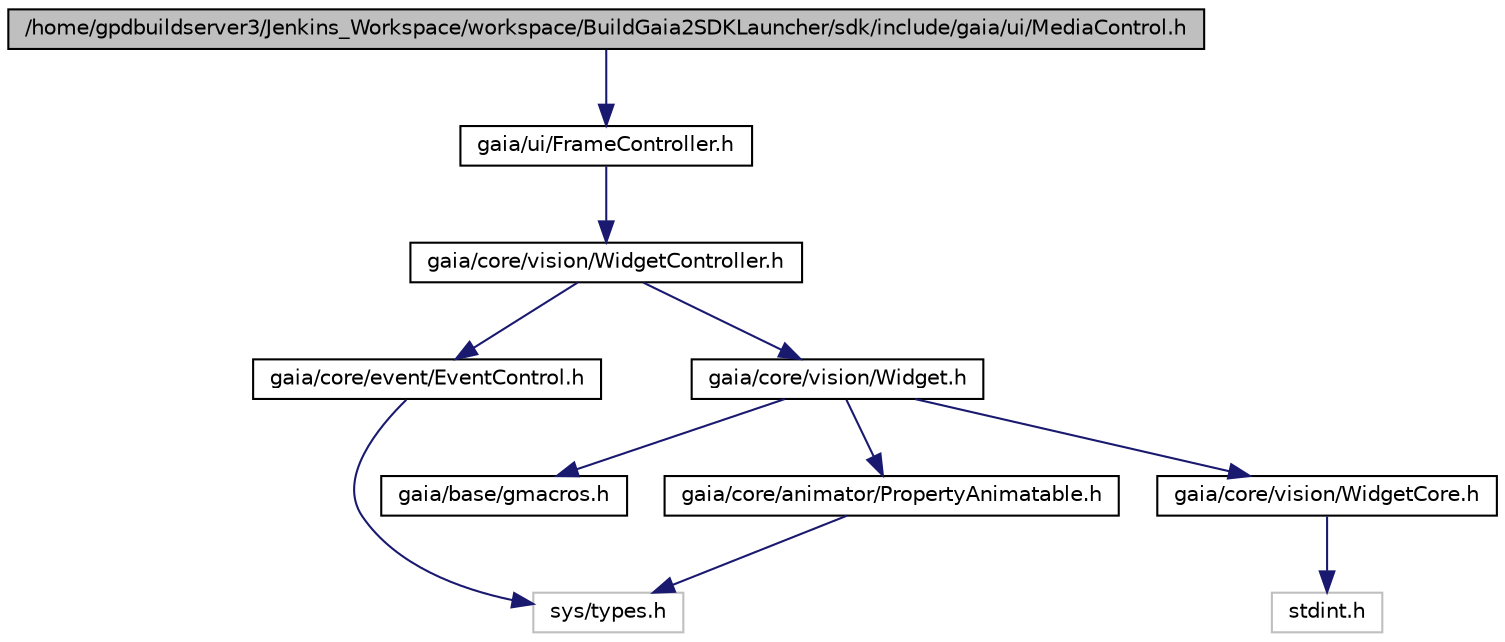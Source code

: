digraph G
{
  edge [fontname="Helvetica",fontsize="10",labelfontname="Helvetica",labelfontsize="10"];
  node [fontname="Helvetica",fontsize="10",shape=record];
  Node1 [label="/home/gpdbuildserver3/Jenkins_Workspace/workspace/BuildGaia2SDKLauncher/sdk/include/gaia/ui/MediaControl.h",height=0.2,width=0.4,color="black", fillcolor="grey75", style="filled" fontcolor="black"];
  Node1 -> Node2 [color="midnightblue",fontsize="10",style="solid",fontname="Helvetica"];
  Node2 [label="gaia/ui/FrameController.h",height=0.2,width=0.4,color="black", fillcolor="white", style="filled",URL="$d1/d40/_frame_controller_8h.html"];
  Node2 -> Node3 [color="midnightblue",fontsize="10",style="solid",fontname="Helvetica"];
  Node3 [label="gaia/core/vision/WidgetController.h",height=0.2,width=0.4,color="black", fillcolor="white", style="filled",URL="$d6/d52/_widget_controller_8h.html"];
  Node3 -> Node4 [color="midnightblue",fontsize="10",style="solid",fontname="Helvetica"];
  Node4 [label="gaia/core/event/EventControl.h",height=0.2,width=0.4,color="black", fillcolor="white", style="filled",URL="$d3/dd0/_event_control_8h.html"];
  Node4 -> Node5 [color="midnightblue",fontsize="10",style="solid",fontname="Helvetica"];
  Node5 [label="sys/types.h",height=0.2,width=0.4,color="grey75", fillcolor="white", style="filled"];
  Node3 -> Node6 [color="midnightblue",fontsize="10",style="solid",fontname="Helvetica"];
  Node6 [label="gaia/core/vision/Widget.h",height=0.2,width=0.4,color="black", fillcolor="white", style="filled",URL="$d4/d75/_widget_8h.html"];
  Node6 -> Node7 [color="midnightblue",fontsize="10",style="solid",fontname="Helvetica"];
  Node7 [label="gaia/base/gmacros.h",height=0.2,width=0.4,color="black", fillcolor="white", style="filled",URL="$d1/dd0/gmacros_8h.html"];
  Node6 -> Node8 [color="midnightblue",fontsize="10",style="solid",fontname="Helvetica"];
  Node8 [label="gaia/core/animator/PropertyAnimatable.h",height=0.2,width=0.4,color="black", fillcolor="white", style="filled",URL="$d0/d92/_property_animatable_8h.html"];
  Node8 -> Node5 [color="midnightblue",fontsize="10",style="solid",fontname="Helvetica"];
  Node6 -> Node9 [color="midnightblue",fontsize="10",style="solid",fontname="Helvetica"];
  Node9 [label="gaia/core/vision/WidgetCore.h",height=0.2,width=0.4,color="black", fillcolor="white", style="filled",URL="$d8/d50/_widget_core_8h.html"];
  Node9 -> Node10 [color="midnightblue",fontsize="10",style="solid",fontname="Helvetica"];
  Node10 [label="stdint.h",height=0.2,width=0.4,color="grey75", fillcolor="white", style="filled"];
}
